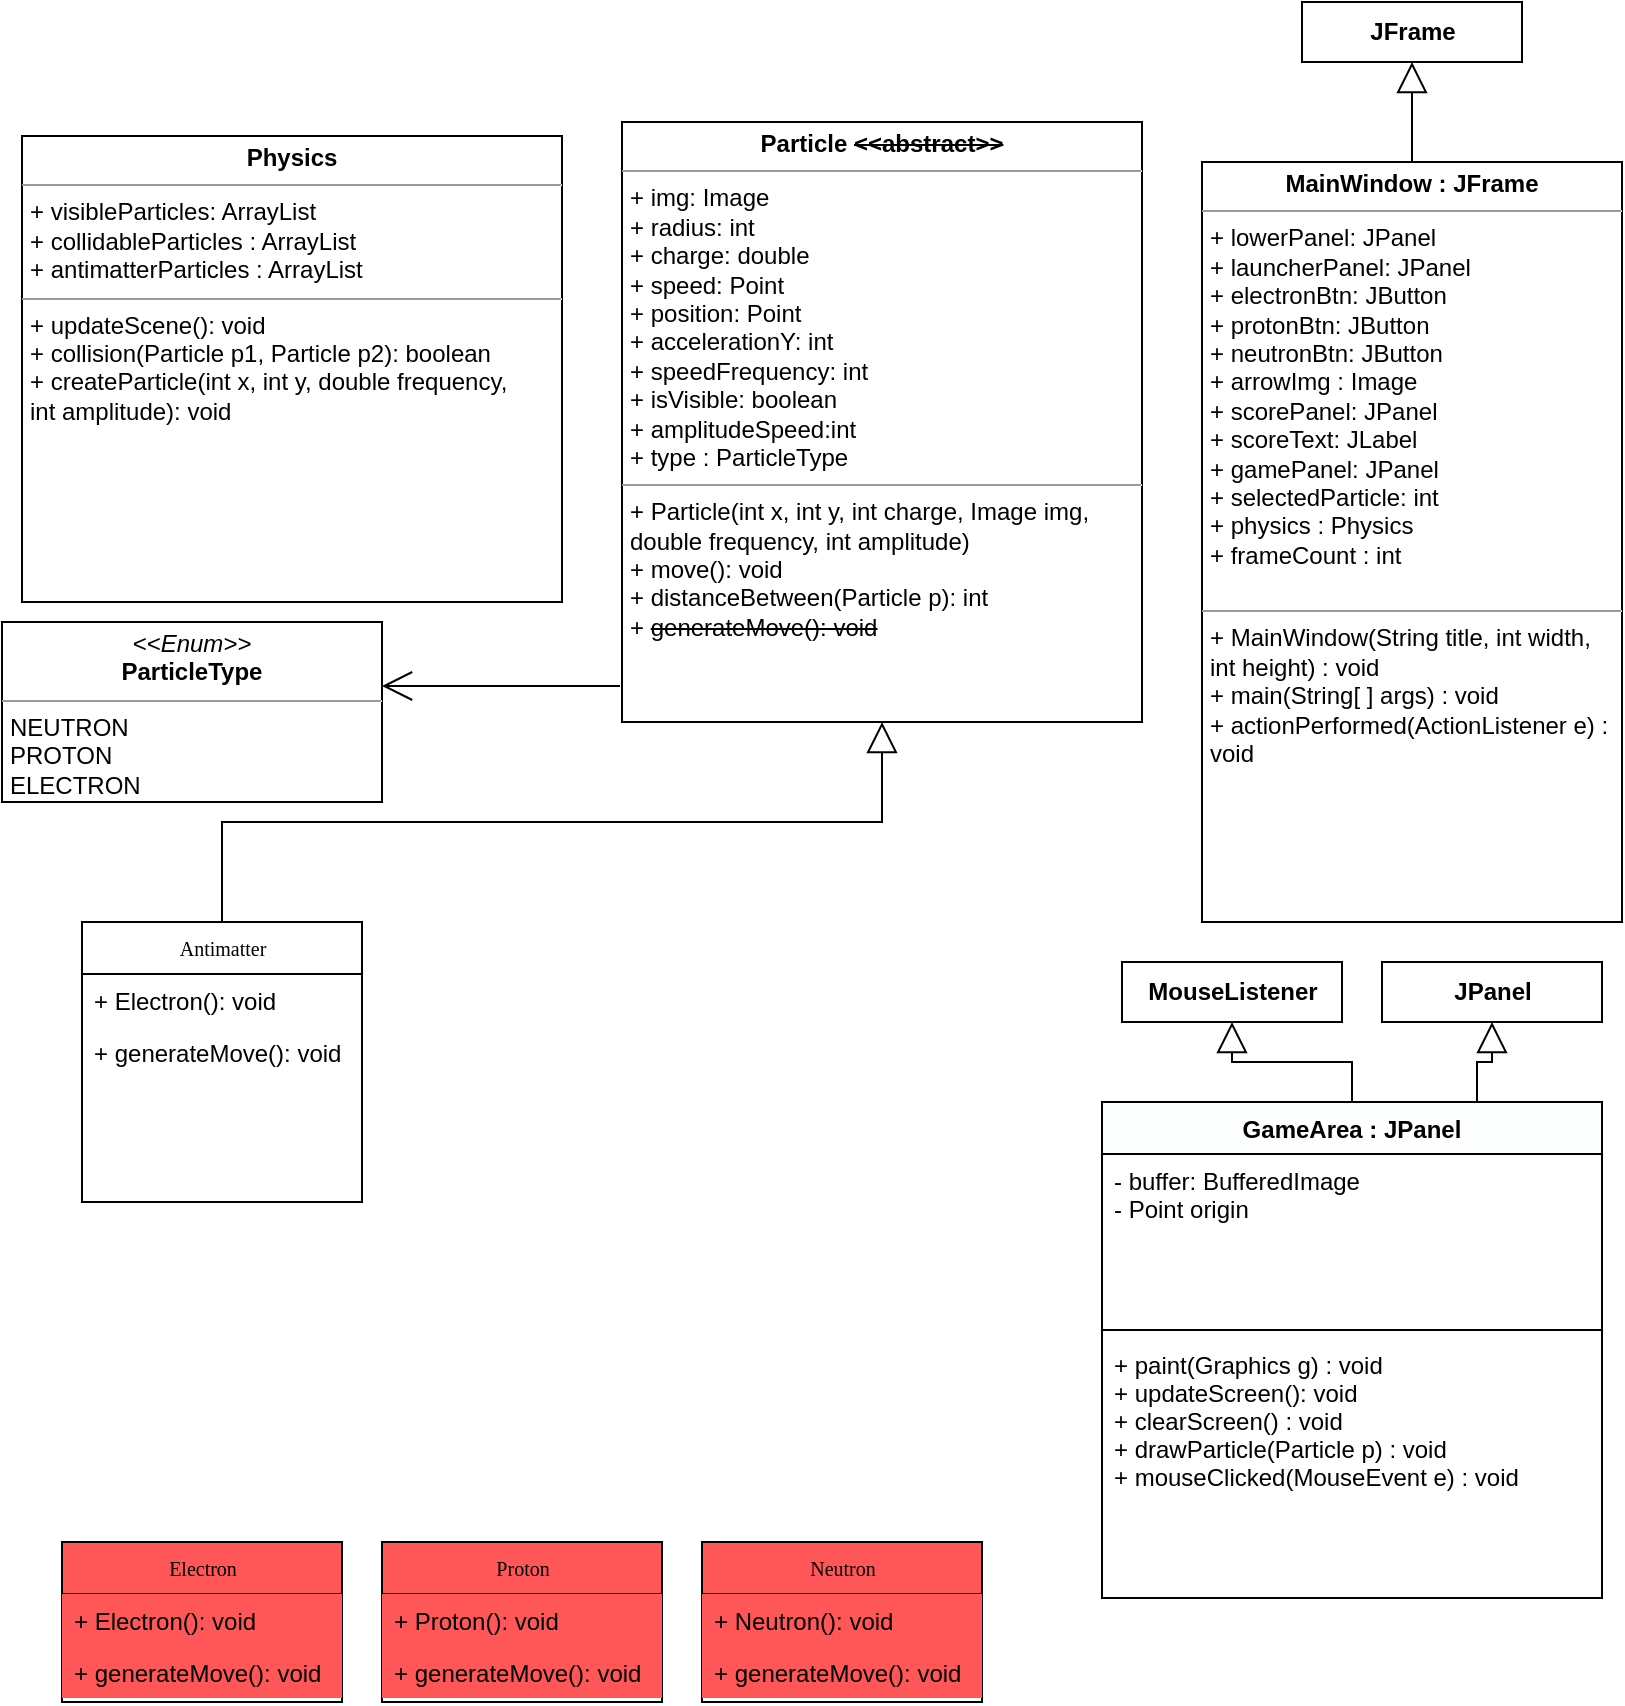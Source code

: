 <mxfile version="17.1.3" type="github">
  <diagram name="Page-1" id="c4acf3e9-155e-7222-9cf6-157b1a14988f">
    <mxGraphModel dx="1038" dy="547" grid="1" gridSize="10" guides="1" tooltips="1" connect="1" arrows="1" fold="1" page="1" pageScale="1" pageWidth="850" pageHeight="1100" background="none" math="0" shadow="0">
      <root>
        <mxCell id="0" />
        <mxCell id="1" parent="0" />
        <mxCell id="17acba5748e5396b-30" value="Neutron" style="swimlane;html=1;fontStyle=0;childLayout=stackLayout;horizontal=1;startSize=26;fillColor=#FF5757;horizontalStack=0;resizeParent=1;resizeLast=0;collapsible=1;marginBottom=0;swimlaneFillColor=#ffffff;rounded=0;shadow=0;comic=0;labelBackgroundColor=none;strokeWidth=1;fontFamily=Verdana;fontSize=10;align=center;" parent="1" vertex="1">
          <mxGeometry x="370" y="790" width="140" height="80" as="geometry">
            <mxRectangle x="470" y="750" width="70" height="26" as="alternateBounds" />
          </mxGeometry>
        </mxCell>
        <mxCell id="17acba5748e5396b-31" value="+ Neutron(): void" style="text;html=1;strokeColor=none;fillColor=#FF5757;align=left;verticalAlign=top;spacingLeft=4;spacingRight=4;whiteSpace=wrap;overflow=hidden;rotatable=0;points=[[0,0.5],[1,0.5]];portConstraint=eastwest;" parent="17acba5748e5396b-30" vertex="1">
          <mxGeometry y="26" width="140" height="26" as="geometry" />
        </mxCell>
        <mxCell id="17acba5748e5396b-32" value="+ generateMove(): void" style="text;html=1;strokeColor=none;fillColor=#FF5757;align=left;verticalAlign=top;spacingLeft=4;spacingRight=4;whiteSpace=wrap;overflow=hidden;rotatable=0;points=[[0,0.5],[1,0.5]];portConstraint=eastwest;" parent="17acba5748e5396b-30" vertex="1">
          <mxGeometry y="52" width="140" height="26" as="geometry" />
        </mxCell>
        <mxCell id="5d2195bd80daf111-18" value="&lt;p style=&quot;margin: 0px ; margin-top: 4px ; text-align: center&quot;&gt;&lt;b&gt;Physics&lt;/b&gt;&lt;/p&gt;&lt;hr size=&quot;1&quot;&gt;&lt;p style=&quot;margin: 0px ; margin-left: 4px&quot;&gt;+ visibleParticles: ArrayList&lt;br&gt;&lt;/p&gt;&lt;p style=&quot;margin: 0px ; margin-left: 4px&quot;&gt;+ collidableParticles : ArrayList&lt;/p&gt;&lt;p style=&quot;margin: 0px ; margin-left: 4px&quot;&gt;+ antimatterParticles : ArrayList&lt;/p&gt;&lt;hr size=&quot;1&quot;&gt;&lt;p style=&quot;margin: 0px ; margin-left: 4px&quot;&gt;+ updateScene(): void&lt;br&gt;+ collision(Particle p1, Particle p2)&lt;span&gt;:&amp;nbsp;&lt;/span&gt;&lt;span&gt;boolean&lt;/span&gt;&lt;/p&gt;&lt;p style=&quot;margin: 0px ; margin-left: 4px&quot;&gt;&lt;span&gt;+ createParticle(int x, int y, double frequency,&lt;/span&gt;&lt;/p&gt;&lt;p style=&quot;margin: 0px ; margin-left: 4px&quot;&gt;&lt;span&gt;int amplitude): void&lt;/span&gt;&lt;/p&gt;" style="verticalAlign=top;align=left;overflow=fill;fontSize=12;fontFamily=Helvetica;html=1;rounded=0;shadow=0;comic=0;labelBackgroundColor=none;strokeWidth=1" parent="1" vertex="1">
          <mxGeometry x="30" y="87" width="270" height="233" as="geometry" />
        </mxCell>
        <mxCell id="5d2195bd80daf111-19" value="&lt;p style=&quot;margin: 0px ; margin-top: 4px ; text-align: center&quot;&gt;&lt;b&gt;Particle &lt;strike&gt;&amp;lt;&amp;lt;abstract&amp;gt;&amp;gt;&lt;/strike&gt;&lt;/b&gt;&lt;/p&gt;&lt;hr size=&quot;1&quot;&gt;&lt;p style=&quot;margin: 0px ; margin-left: 4px&quot;&gt;+ img: Image&lt;br&gt;+ radius: int&lt;/p&gt;&lt;p style=&quot;margin: 0px ; margin-left: 4px&quot;&gt;+ charge: double&lt;/p&gt;&lt;p style=&quot;margin: 0px ; margin-left: 4px&quot;&gt;+ speed: Point&lt;/p&gt;&lt;p style=&quot;margin: 0px ; margin-left: 4px&quot;&gt;+ position: Point&lt;/p&gt;&lt;p style=&quot;margin: 0px ; margin-left: 4px&quot;&gt;+ accelerationY: int&lt;/p&gt;&lt;p style=&quot;margin: 0px ; margin-left: 4px&quot;&gt;+ speedFrequency: int&lt;/p&gt;&lt;p style=&quot;margin: 0px ; margin-left: 4px&quot;&gt;+ isVisible: boolean&lt;/p&gt;&lt;p style=&quot;margin: 0px ; margin-left: 4px&quot;&gt;+ amplitudeSpeed:int&lt;/p&gt;&lt;p style=&quot;margin: 0px ; margin-left: 4px&quot;&gt;+ type : ParticleType&lt;/p&gt;&lt;hr size=&quot;1&quot;&gt;&lt;p style=&quot;margin: 0px ; margin-left: 4px&quot;&gt;+ Particle(int x, int y, int charge, Image img,&lt;/p&gt;&lt;p style=&quot;margin: 0px ; margin-left: 4px&quot;&gt;&lt;span&gt;double frequency, int amplitude)&lt;/span&gt;&lt;/p&gt;&lt;p style=&quot;margin: 0px ; margin-left: 4px&quot;&gt;+ move(): void&lt;br&gt;+ distanceBetween(Particle p): int&lt;/p&gt;&lt;p style=&quot;margin: 0px ; margin-left: 4px&quot;&gt;+&amp;nbsp;&lt;strike&gt;generateMove(): void&lt;/strike&gt;&lt;/p&gt;" style="verticalAlign=top;align=left;overflow=fill;fontSize=12;fontFamily=Helvetica;html=1;rounded=0;shadow=0;comic=0;labelBackgroundColor=none;strokeWidth=1" parent="1" vertex="1">
          <mxGeometry x="330" y="80" width="260" height="300" as="geometry" />
        </mxCell>
        <mxCell id="xcf63okRKwPbIisbK5mP-3" style="edgeStyle=orthogonalEdgeStyle;rounded=0;orthogonalLoop=1;jettySize=auto;html=1;exitX=0.5;exitY=0;exitDx=0;exitDy=0;entryX=0.5;entryY=1;entryDx=0;entryDy=0;endArrow=block;endFill=0;strokeWidth=1;endSize=13;" edge="1" parent="1" source="5d2195bd80daf111-20" target="xcf63okRKwPbIisbK5mP-2">
          <mxGeometry relative="1" as="geometry" />
        </mxCell>
        <mxCell id="5d2195bd80daf111-20" value="&lt;p style=&quot;margin: 0px ; margin-top: 4px ; text-align: center&quot;&gt;&lt;b&gt;MainWindow : JFrame&lt;/b&gt;&lt;/p&gt;&lt;hr size=&quot;1&quot;&gt;&lt;p style=&quot;margin: 0px ; margin-left: 4px&quot;&gt;+ lowerPanel: JPanel&lt;/p&gt;&lt;p style=&quot;margin: 0px ; margin-left: 4px&quot;&gt;+ launcherPanel: JPanel&lt;/p&gt;&lt;p style=&quot;margin: 0px ; margin-left: 4px&quot;&gt;+ electronBtn: JButton&lt;/p&gt;&lt;p style=&quot;margin: 0px ; margin-left: 4px&quot;&gt;+ protonBtn: JButton&lt;/p&gt;&lt;p style=&quot;margin: 0px ; margin-left: 4px&quot;&gt;+ neutronBtn: JButton&lt;/p&gt;&lt;p style=&quot;margin: 0px ; margin-left: 4px&quot;&gt;+ arrowImg : Image&lt;/p&gt;&lt;p style=&quot;margin: 0px ; margin-left: 4px&quot;&gt;+ scorePanel: JPanel&lt;/p&gt;&lt;p style=&quot;margin: 0px ; margin-left: 4px&quot;&gt;+ scoreText: JLabel&lt;/p&gt;&lt;p style=&quot;margin: 0px ; margin-left: 4px&quot;&gt;+ gamePanel: JPanel&lt;/p&gt;&lt;p style=&quot;margin: 0px ; margin-left: 4px&quot;&gt;+ selectedParticle: int&lt;/p&gt;&lt;p style=&quot;margin: 0px ; margin-left: 4px&quot;&gt;+ physics : Physics&lt;/p&gt;&lt;p style=&quot;margin: 0px ; margin-left: 4px&quot;&gt;+ frameCount : int&lt;/p&gt;&lt;p style=&quot;margin: 0px ; margin-left: 4px&quot;&gt;&lt;br&gt;&lt;/p&gt;&lt;hr size=&quot;1&quot;&gt;&lt;p style=&quot;margin: 0px ; margin-left: 4px&quot;&gt;+ MainWindow(String title, int width,&lt;/p&gt;&lt;p style=&quot;margin: 0px ; margin-left: 4px&quot;&gt;int height) : void&lt;/p&gt;&lt;p style=&quot;margin: 0px ; margin-left: 4px&quot;&gt;+ main(String[ ] args) : void&lt;/p&gt;&lt;p style=&quot;margin: 0px ; margin-left: 4px&quot;&gt;+ actionPerformed(ActionListener e) :&lt;br&gt;void&lt;/p&gt;" style="verticalAlign=top;align=left;overflow=fill;fontSize=12;fontFamily=Helvetica;html=1;rounded=0;shadow=0;comic=0;labelBackgroundColor=none;strokeWidth=1" parent="1" vertex="1">
          <mxGeometry x="620" y="100" width="210" height="380" as="geometry" />
        </mxCell>
        <mxCell id="zPrNQ61grF4aAKQ08MYx-1" value="Proton" style="swimlane;html=1;fontStyle=0;childLayout=stackLayout;horizontal=1;startSize=26;fillColor=#FF5757;horizontalStack=0;resizeParent=1;resizeLast=0;collapsible=1;marginBottom=0;swimlaneFillColor=#ffffff;rounded=0;shadow=0;comic=0;labelBackgroundColor=none;strokeWidth=1;fontFamily=Verdana;fontSize=10;align=center;" parent="1" vertex="1">
          <mxGeometry x="210" y="790" width="140" height="80" as="geometry" />
        </mxCell>
        <mxCell id="zPrNQ61grF4aAKQ08MYx-2" value="+ Proton(): void" style="text;html=1;strokeColor=none;fillColor=#FF5757;align=left;verticalAlign=top;spacingLeft=4;spacingRight=4;whiteSpace=wrap;overflow=hidden;rotatable=0;points=[[0,0.5],[1,0.5]];portConstraint=eastwest;" parent="zPrNQ61grF4aAKQ08MYx-1" vertex="1">
          <mxGeometry y="26" width="140" height="26" as="geometry" />
        </mxCell>
        <mxCell id="zPrNQ61grF4aAKQ08MYx-3" value="+ generateMove(): void" style="text;html=1;strokeColor=none;fillColor=#FF5757;align=left;verticalAlign=top;spacingLeft=4;spacingRight=4;whiteSpace=wrap;overflow=hidden;rotatable=0;points=[[0,0.5],[1,0.5]];portConstraint=eastwest;" parent="zPrNQ61grF4aAKQ08MYx-1" vertex="1">
          <mxGeometry y="52" width="140" height="26" as="geometry" />
        </mxCell>
        <mxCell id="zPrNQ61grF4aAKQ08MYx-4" value="Electron" style="swimlane;html=1;fontStyle=0;childLayout=stackLayout;horizontal=1;startSize=26;fillColor=#FF5757;horizontalStack=0;resizeParent=1;resizeLast=0;collapsible=1;marginBottom=0;swimlaneFillColor=#ffffff;rounded=0;shadow=0;comic=0;labelBackgroundColor=none;strokeWidth=1;fontFamily=Verdana;fontSize=10;align=center;" parent="1" vertex="1">
          <mxGeometry x="50" y="790" width="140" height="80" as="geometry" />
        </mxCell>
        <mxCell id="zPrNQ61grF4aAKQ08MYx-5" value="+ Electron(): void" style="text;html=1;strokeColor=none;fillColor=#FF5757;align=left;verticalAlign=top;spacingLeft=4;spacingRight=4;whiteSpace=wrap;overflow=hidden;rotatable=0;points=[[0,0.5],[1,0.5]];portConstraint=eastwest;" parent="zPrNQ61grF4aAKQ08MYx-4" vertex="1">
          <mxGeometry y="26" width="140" height="26" as="geometry" />
        </mxCell>
        <mxCell id="zPrNQ61grF4aAKQ08MYx-6" value="+ generateMove(): void" style="text;html=1;strokeColor=none;fillColor=#FF5757;align=left;verticalAlign=top;spacingLeft=4;spacingRight=4;whiteSpace=wrap;overflow=hidden;rotatable=0;points=[[0,0.5],[1,0.5]];portConstraint=eastwest;" parent="zPrNQ61grF4aAKQ08MYx-4" vertex="1">
          <mxGeometry y="52" width="140" height="26" as="geometry" />
        </mxCell>
        <mxCell id="zPrNQ61grF4aAKQ08MYx-8" value="Antimatter" style="swimlane;html=1;fontStyle=0;childLayout=stackLayout;horizontal=1;startSize=26;fillColor=none;horizontalStack=0;resizeParent=1;resizeLast=0;collapsible=1;marginBottom=0;swimlaneFillColor=#ffffff;rounded=0;shadow=0;comic=0;labelBackgroundColor=none;strokeWidth=1;fontFamily=Verdana;fontSize=10;align=center;" parent="1" vertex="1">
          <mxGeometry x="60" y="480" width="140" height="140" as="geometry" />
        </mxCell>
        <mxCell id="zPrNQ61grF4aAKQ08MYx-9" value="+ Electron(): void" style="text;html=1;strokeColor=none;fillColor=none;align=left;verticalAlign=top;spacingLeft=4;spacingRight=4;whiteSpace=wrap;overflow=hidden;rotatable=0;points=[[0,0.5],[1,0.5]];portConstraint=eastwest;" parent="zPrNQ61grF4aAKQ08MYx-8" vertex="1">
          <mxGeometry y="26" width="140" height="26" as="geometry" />
        </mxCell>
        <mxCell id="zPrNQ61grF4aAKQ08MYx-10" value="+ generateMove(): void" style="text;html=1;strokeColor=none;fillColor=none;align=left;verticalAlign=top;spacingLeft=4;spacingRight=4;whiteSpace=wrap;overflow=hidden;rotatable=0;points=[[0,0.5],[1,0.5]];portConstraint=eastwest;" parent="zPrNQ61grF4aAKQ08MYx-8" vertex="1">
          <mxGeometry y="52" width="140" height="26" as="geometry" />
        </mxCell>
        <mxCell id="oqM1RT1dafb3QcwrDIwe-2" value="&lt;p style=&quot;margin: 0px ; margin-top: 4px ; text-align: center&quot;&gt;&lt;i&gt;&amp;lt;&amp;lt;Enum&amp;gt;&amp;gt;&lt;/i&gt;&lt;br&gt;&lt;b&gt;ParticleType&lt;/b&gt;&lt;/p&gt;&lt;hr size=&quot;1&quot;&gt;&lt;p style=&quot;margin: 0px ; margin-left: 4px&quot;&gt;NEUTRON&lt;/p&gt;&lt;p style=&quot;margin: 0px ; margin-left: 4px&quot;&gt;PROTON&lt;br&gt;ELECTRON&lt;/p&gt;" style="verticalAlign=top;align=left;overflow=fill;fontSize=12;fontFamily=Helvetica;html=1;fillColor=#FFFFFF;noLabel=0;enumerate=0;expand=1;" parent="1" vertex="1">
          <mxGeometry x="20" y="330" width="190" height="90" as="geometry" />
        </mxCell>
        <mxCell id="oqM1RT1dafb3QcwrDIwe-4" style="edgeStyle=orthogonalEdgeStyle;rounded=0;orthogonalLoop=1;jettySize=auto;html=1;endArrow=block;endFill=0;jumpSize=6;strokeWidth=1;endSize=13;exitX=0.5;exitY=0;exitDx=0;exitDy=0;entryX=0.5;entryY=1;entryDx=0;entryDy=0;orthogonal=1;" parent="1" source="zPrNQ61grF4aAKQ08MYx-8" target="5d2195bd80daf111-19" edge="1">
          <mxGeometry relative="1" as="geometry">
            <mxPoint x="120" y="480" as="sourcePoint" />
            <mxPoint x="360" y="490" as="targetPoint" />
            <Array as="points">
              <mxPoint x="130" y="430" />
              <mxPoint x="460" y="430" />
            </Array>
          </mxGeometry>
        </mxCell>
        <mxCell id="oqM1RT1dafb3QcwrDIwe-19" style="edgeStyle=orthogonalEdgeStyle;rounded=0;orthogonalLoop=1;jettySize=auto;html=1;endSize=0;endArrow=none;endFill=0;startArrow=open;startFill=0;targetPerimeterSpacing=0;startSize=13;orthogonal=1;" parent="1" source="oqM1RT1dafb3QcwrDIwe-2" edge="1">
          <mxGeometry relative="1" as="geometry">
            <Array as="points">
              <mxPoint x="329" y="362" />
            </Array>
            <mxPoint x="560" y="490" as="sourcePoint" />
            <mxPoint x="329" y="362" as="targetPoint" />
          </mxGeometry>
        </mxCell>
        <mxCell id="xcf63okRKwPbIisbK5mP-8" style="edgeStyle=orthogonalEdgeStyle;rounded=0;orthogonalLoop=1;jettySize=auto;html=1;exitX=0.5;exitY=0;exitDx=0;exitDy=0;entryX=0.5;entryY=1;entryDx=0;entryDy=0;endArrow=block;endFill=0;endSize=13;strokeWidth=1;" edge="1" parent="1" source="oqM1RT1dafb3QcwrDIwe-25" target="xcf63okRKwPbIisbK5mP-7">
          <mxGeometry relative="1" as="geometry" />
        </mxCell>
        <mxCell id="xcf63okRKwPbIisbK5mP-11" style="edgeStyle=orthogonalEdgeStyle;rounded=0;orthogonalLoop=1;jettySize=auto;html=1;exitX=0.75;exitY=0;exitDx=0;exitDy=0;endArrow=block;endFill=0;endSize=13;strokeWidth=1;" edge="1" parent="1" source="oqM1RT1dafb3QcwrDIwe-25" target="xcf63okRKwPbIisbK5mP-10">
          <mxGeometry relative="1" as="geometry" />
        </mxCell>
        <mxCell id="oqM1RT1dafb3QcwrDIwe-25" value="GameArea : JPanel" style="swimlane;fontStyle=1;align=center;verticalAlign=top;childLayout=stackLayout;horizontal=1;startSize=26;horizontalStack=0;resizeParent=1;resizeParentMax=0;resizeLast=0;collapsible=1;marginBottom=0;fillColor=#FCFFFE;" parent="1" vertex="1">
          <mxGeometry x="570" y="570" width="250" height="248" as="geometry" />
        </mxCell>
        <mxCell id="oqM1RT1dafb3QcwrDIwe-26" value="- buffer: BufferedImage&#xa;- Point origin&#xa;" style="text;strokeColor=none;fillColor=none;align=left;verticalAlign=top;spacingLeft=4;spacingRight=4;overflow=hidden;rotatable=0;points=[[0,0.5],[1,0.5]];portConstraint=eastwest;" parent="oqM1RT1dafb3QcwrDIwe-25" vertex="1">
          <mxGeometry y="26" width="250" height="84" as="geometry" />
        </mxCell>
        <mxCell id="oqM1RT1dafb3QcwrDIwe-27" value="" style="line;strokeWidth=1;fillColor=none;align=left;verticalAlign=middle;spacingTop=-1;spacingLeft=3;spacingRight=3;rotatable=0;labelPosition=right;points=[];portConstraint=eastwest;" parent="oqM1RT1dafb3QcwrDIwe-25" vertex="1">
          <mxGeometry y="110" width="250" height="8" as="geometry" />
        </mxCell>
        <mxCell id="oqM1RT1dafb3QcwrDIwe-28" value="+ paint(Graphics g) : void&#xa;+ updateScreen(): void&#xa;+ clearScreen() : void&#xa;+ drawParticle(Particle p) : void&#xa;+ mouseClicked(MouseEvent e) : void" style="text;strokeColor=none;fillColor=none;align=left;verticalAlign=top;spacingLeft=4;spacingRight=4;overflow=hidden;rotatable=0;points=[[0,0.5],[1,0.5]];portConstraint=eastwest;" parent="oqM1RT1dafb3QcwrDIwe-25" vertex="1">
          <mxGeometry y="118" width="250" height="130" as="geometry" />
        </mxCell>
        <mxCell id="xcf63okRKwPbIisbK5mP-2" value="&lt;b&gt;JFrame&lt;/b&gt;" style="html=1;" vertex="1" parent="1">
          <mxGeometry x="670" y="20" width="110" height="30" as="geometry" />
        </mxCell>
        <mxCell id="xcf63okRKwPbIisbK5mP-7" value="&lt;b&gt;MouseListener&lt;/b&gt;" style="html=1;" vertex="1" parent="1">
          <mxGeometry x="580" y="500" width="110" height="30" as="geometry" />
        </mxCell>
        <mxCell id="xcf63okRKwPbIisbK5mP-10" value="&lt;b&gt;JPanel&lt;br&gt;&lt;/b&gt;" style="html=1;" vertex="1" parent="1">
          <mxGeometry x="710" y="500" width="110" height="30" as="geometry" />
        </mxCell>
      </root>
    </mxGraphModel>
  </diagram>
</mxfile>
